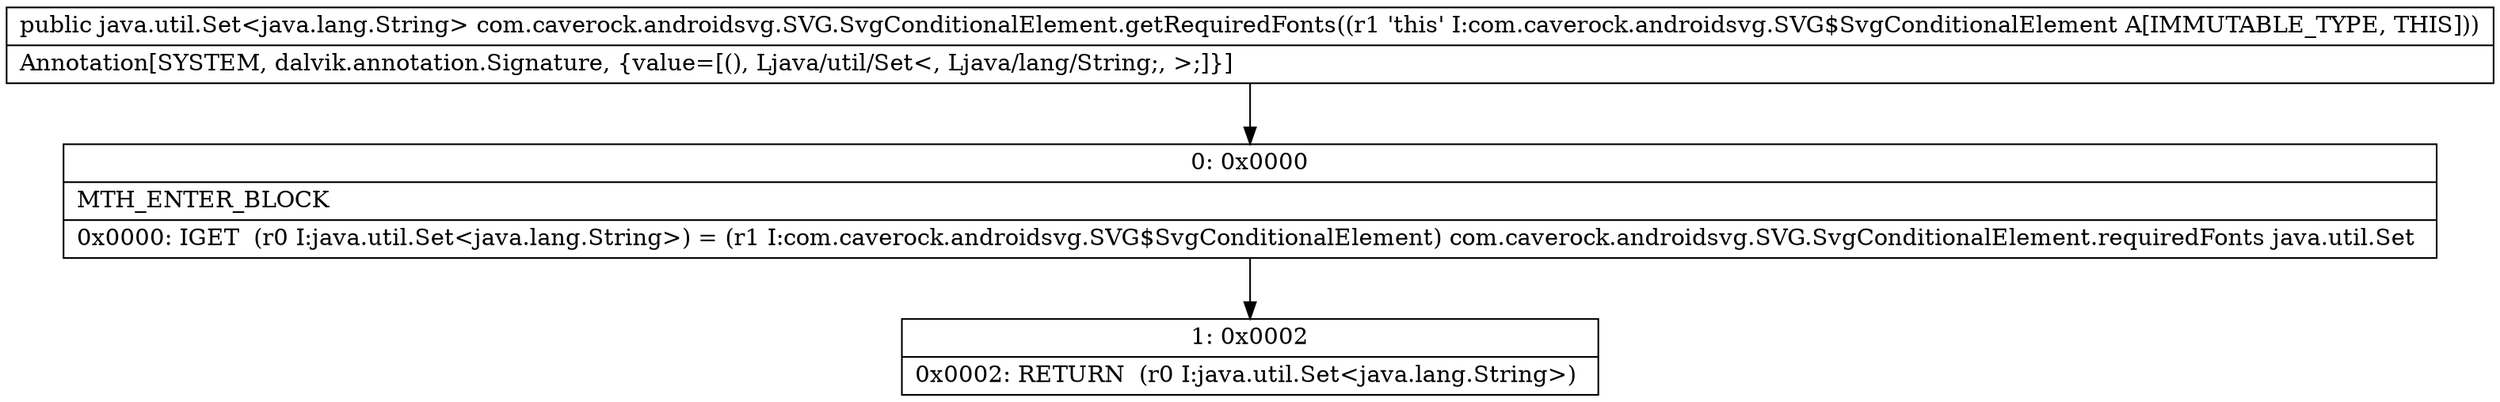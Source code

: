 digraph "CFG forcom.caverock.androidsvg.SVG.SvgConditionalElement.getRequiredFonts()Ljava\/util\/Set;" {
Node_0 [shape=record,label="{0\:\ 0x0000|MTH_ENTER_BLOCK\l|0x0000: IGET  (r0 I:java.util.Set\<java.lang.String\>) = (r1 I:com.caverock.androidsvg.SVG$SvgConditionalElement) com.caverock.androidsvg.SVG.SvgConditionalElement.requiredFonts java.util.Set \l}"];
Node_1 [shape=record,label="{1\:\ 0x0002|0x0002: RETURN  (r0 I:java.util.Set\<java.lang.String\>) \l}"];
MethodNode[shape=record,label="{public java.util.Set\<java.lang.String\> com.caverock.androidsvg.SVG.SvgConditionalElement.getRequiredFonts((r1 'this' I:com.caverock.androidsvg.SVG$SvgConditionalElement A[IMMUTABLE_TYPE, THIS]))  | Annotation[SYSTEM, dalvik.annotation.Signature, \{value=[(), Ljava\/util\/Set\<, Ljava\/lang\/String;, \>;]\}]\l}"];
MethodNode -> Node_0;
Node_0 -> Node_1;
}

